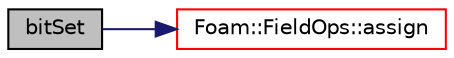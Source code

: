 digraph "bitSet"
{
  bgcolor="transparent";
  edge [fontname="Helvetica",fontsize="10",labelfontname="Helvetica",labelfontsize="10"];
  node [fontname="Helvetica",fontsize="10",shape=record];
  rankdir="LR";
  Node1 [label="bitSet",height=0.2,width=0.4,color="black", fillcolor="grey75", style="filled" fontcolor="black"];
  Node1 -> Node2 [color="midnightblue",fontsize="10",style="solid",fontname="Helvetica"];
  Node2 [label="Foam::FieldOps::assign",height=0.2,width=0.4,color="red",URL="$namespaceFoam_1_1FieldOps.html#a0c0145ff47bcec2bc1a0cd1f904bf22d",tooltip="Populate a field as the result of a unary operation on an input. "];
}
